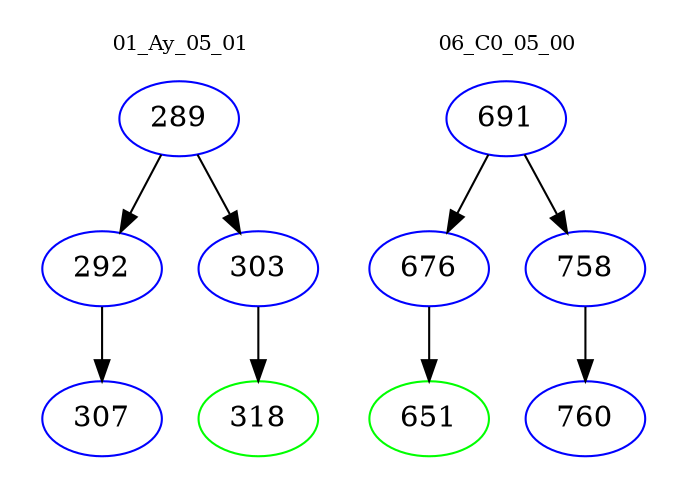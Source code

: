 digraph{
subgraph cluster_0 {
color = white
label = "01_Ay_05_01";
fontsize=10;
T0_289 [label="289", color="blue"]
T0_289 -> T0_292 [color="black"]
T0_292 [label="292", color="blue"]
T0_292 -> T0_307 [color="black"]
T0_307 [label="307", color="blue"]
T0_289 -> T0_303 [color="black"]
T0_303 [label="303", color="blue"]
T0_303 -> T0_318 [color="black"]
T0_318 [label="318", color="green"]
}
subgraph cluster_1 {
color = white
label = "06_C0_05_00";
fontsize=10;
T1_691 [label="691", color="blue"]
T1_691 -> T1_676 [color="black"]
T1_676 [label="676", color="blue"]
T1_676 -> T1_651 [color="black"]
T1_651 [label="651", color="green"]
T1_691 -> T1_758 [color="black"]
T1_758 [label="758", color="blue"]
T1_758 -> T1_760 [color="black"]
T1_760 [label="760", color="blue"]
}
}
